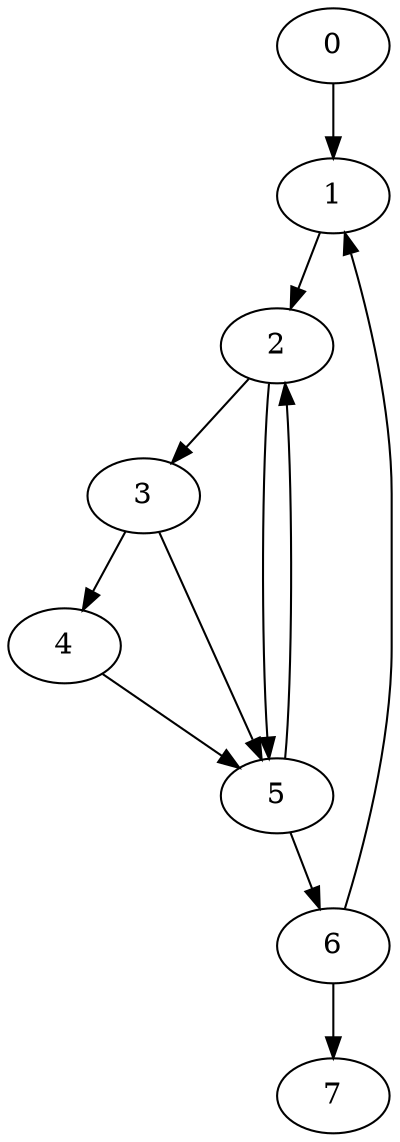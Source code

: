 digraph {
	0
	1
	2
	3
	4
	5
	6
	7
	6 -> 7
	0 -> 1
	6 -> 1
	1 -> 2
	5 -> 2
	2 -> 3
	3 -> 4
	2 -> 5
	3 -> 5
	4 -> 5
	5 -> 6
}
